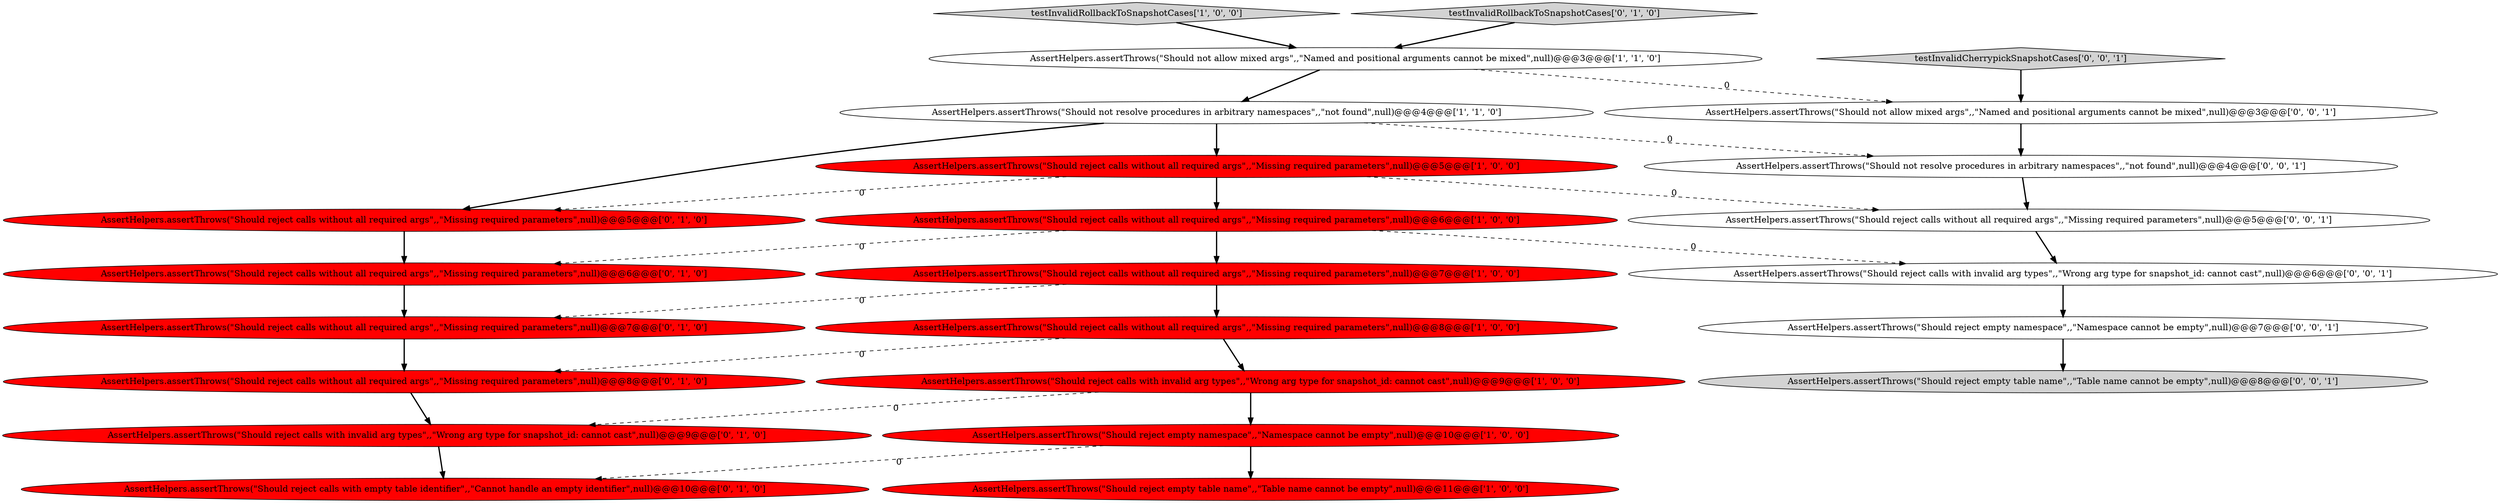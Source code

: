 digraph {
2 [style = filled, label = "AssertHelpers.assertThrows(\"Should not resolve procedures in arbitrary namespaces\",,\"not found\",null)@@@4@@@['1', '1', '0']", fillcolor = white, shape = ellipse image = "AAA0AAABBB1BBB"];
9 [style = filled, label = "testInvalidRollbackToSnapshotCases['1', '0', '0']", fillcolor = lightgray, shape = diamond image = "AAA0AAABBB1BBB"];
22 [style = filled, label = "AssertHelpers.assertThrows(\"Should reject empty table name\",,\"Table name cannot be empty\",null)@@@8@@@['0', '0', '1']", fillcolor = lightgray, shape = ellipse image = "AAA0AAABBB3BBB"];
11 [style = filled, label = "testInvalidRollbackToSnapshotCases['0', '1', '0']", fillcolor = lightgray, shape = diamond image = "AAA0AAABBB2BBB"];
20 [style = filled, label = "AssertHelpers.assertThrows(\"Should not allow mixed args\",,\"Named and positional arguments cannot be mixed\",null)@@@3@@@['0', '0', '1']", fillcolor = white, shape = ellipse image = "AAA0AAABBB3BBB"];
5 [style = filled, label = "AssertHelpers.assertThrows(\"Should not allow mixed args\",,\"Named and positional arguments cannot be mixed\",null)@@@3@@@['1', '1', '0']", fillcolor = white, shape = ellipse image = "AAA0AAABBB1BBB"];
13 [style = filled, label = "AssertHelpers.assertThrows(\"Should reject calls without all required args\",,\"Missing required parameters\",null)@@@8@@@['0', '1', '0']", fillcolor = red, shape = ellipse image = "AAA1AAABBB2BBB"];
8 [style = filled, label = "AssertHelpers.assertThrows(\"Should reject empty namespace\",,\"Namespace cannot be empty\",null)@@@10@@@['1', '0', '0']", fillcolor = red, shape = ellipse image = "AAA1AAABBB1BBB"];
0 [style = filled, label = "AssertHelpers.assertThrows(\"Should reject calls without all required args\",,\"Missing required parameters\",null)@@@5@@@['1', '0', '0']", fillcolor = red, shape = ellipse image = "AAA1AAABBB1BBB"];
23 [style = filled, label = "testInvalidCherrypickSnapshotCases['0', '0', '1']", fillcolor = lightgray, shape = diamond image = "AAA0AAABBB3BBB"];
7 [style = filled, label = "AssertHelpers.assertThrows(\"Should reject calls without all required args\",,\"Missing required parameters\",null)@@@6@@@['1', '0', '0']", fillcolor = red, shape = ellipse image = "AAA1AAABBB1BBB"];
16 [style = filled, label = "AssertHelpers.assertThrows(\"Should reject calls without all required args\",,\"Missing required parameters\",null)@@@6@@@['0', '1', '0']", fillcolor = red, shape = ellipse image = "AAA1AAABBB2BBB"];
17 [style = filled, label = "AssertHelpers.assertThrows(\"Should reject calls with invalid arg types\",,\"Wrong arg type for snapshot_id: cannot cast\",null)@@@6@@@['0', '0', '1']", fillcolor = white, shape = ellipse image = "AAA0AAABBB3BBB"];
14 [style = filled, label = "AssertHelpers.assertThrows(\"Should reject calls with invalid arg types\",,\"Wrong arg type for snapshot_id: cannot cast\",null)@@@9@@@['0', '1', '0']", fillcolor = red, shape = ellipse image = "AAA1AAABBB2BBB"];
21 [style = filled, label = "AssertHelpers.assertThrows(\"Should not resolve procedures in arbitrary namespaces\",,\"not found\",null)@@@4@@@['0', '0', '1']", fillcolor = white, shape = ellipse image = "AAA0AAABBB3BBB"];
12 [style = filled, label = "AssertHelpers.assertThrows(\"Should reject calls without all required args\",,\"Missing required parameters\",null)@@@5@@@['0', '1', '0']", fillcolor = red, shape = ellipse image = "AAA1AAABBB2BBB"];
4 [style = filled, label = "AssertHelpers.assertThrows(\"Should reject calls with invalid arg types\",,\"Wrong arg type for snapshot_id: cannot cast\",null)@@@9@@@['1', '0', '0']", fillcolor = red, shape = ellipse image = "AAA1AAABBB1BBB"];
6 [style = filled, label = "AssertHelpers.assertThrows(\"Should reject empty table name\",,\"Table name cannot be empty\",null)@@@11@@@['1', '0', '0']", fillcolor = red, shape = ellipse image = "AAA1AAABBB1BBB"];
18 [style = filled, label = "AssertHelpers.assertThrows(\"Should reject empty namespace\",,\"Namespace cannot be empty\",null)@@@7@@@['0', '0', '1']", fillcolor = white, shape = ellipse image = "AAA0AAABBB3BBB"];
10 [style = filled, label = "AssertHelpers.assertThrows(\"Should reject calls without all required args\",,\"Missing required parameters\",null)@@@7@@@['0', '1', '0']", fillcolor = red, shape = ellipse image = "AAA1AAABBB2BBB"];
19 [style = filled, label = "AssertHelpers.assertThrows(\"Should reject calls without all required args\",,\"Missing required parameters\",null)@@@5@@@['0', '0', '1']", fillcolor = white, shape = ellipse image = "AAA0AAABBB3BBB"];
15 [style = filled, label = "AssertHelpers.assertThrows(\"Should reject calls with empty table identifier\",,\"Cannot handle an empty identifier\",null)@@@10@@@['0', '1', '0']", fillcolor = red, shape = ellipse image = "AAA1AAABBB2BBB"];
1 [style = filled, label = "AssertHelpers.assertThrows(\"Should reject calls without all required args\",,\"Missing required parameters\",null)@@@7@@@['1', '0', '0']", fillcolor = red, shape = ellipse image = "AAA1AAABBB1BBB"];
3 [style = filled, label = "AssertHelpers.assertThrows(\"Should reject calls without all required args\",,\"Missing required parameters\",null)@@@8@@@['1', '0', '0']", fillcolor = red, shape = ellipse image = "AAA1AAABBB1BBB"];
23->20 [style = bold, label=""];
7->1 [style = bold, label=""];
21->19 [style = bold, label=""];
16->10 [style = bold, label=""];
7->17 [style = dashed, label="0"];
7->16 [style = dashed, label="0"];
0->19 [style = dashed, label="0"];
8->15 [style = dashed, label="0"];
1->3 [style = bold, label=""];
8->6 [style = bold, label=""];
12->16 [style = bold, label=""];
19->17 [style = bold, label=""];
1->10 [style = dashed, label="0"];
0->12 [style = dashed, label="0"];
3->13 [style = dashed, label="0"];
3->4 [style = bold, label=""];
2->12 [style = bold, label=""];
5->20 [style = dashed, label="0"];
0->7 [style = bold, label=""];
20->21 [style = bold, label=""];
11->5 [style = bold, label=""];
5->2 [style = bold, label=""];
2->0 [style = bold, label=""];
18->22 [style = bold, label=""];
10->13 [style = bold, label=""];
2->21 [style = dashed, label="0"];
9->5 [style = bold, label=""];
4->8 [style = bold, label=""];
14->15 [style = bold, label=""];
4->14 [style = dashed, label="0"];
13->14 [style = bold, label=""];
17->18 [style = bold, label=""];
}
